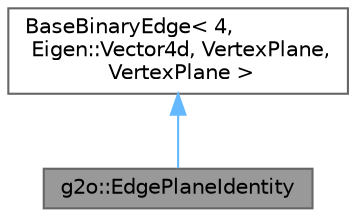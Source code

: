 digraph "g2o::EdgePlaneIdentity"
{
 // LATEX_PDF_SIZE
  bgcolor="transparent";
  edge [fontname=Helvetica,fontsize=10,labelfontname=Helvetica,labelfontsize=10];
  node [fontname=Helvetica,fontsize=10,shape=box,height=0.2,width=0.4];
  Node1 [label="g2o::EdgePlaneIdentity",height=0.2,width=0.4,color="gray40", fillcolor="grey60", style="filled", fontcolor="black",tooltip="A modified version of g2o::EdgePlane. This class takes care of flipped plane normals."];
  Node2 -> Node1 [dir="back",color="steelblue1",style="solid"];
  Node2 [label="BaseBinaryEdge\< 4,\l Eigen::Vector4d, VertexPlane,\l VertexPlane \>",height=0.2,width=0.4,color="gray40", fillcolor="white", style="filled",tooltip=" "];
}
